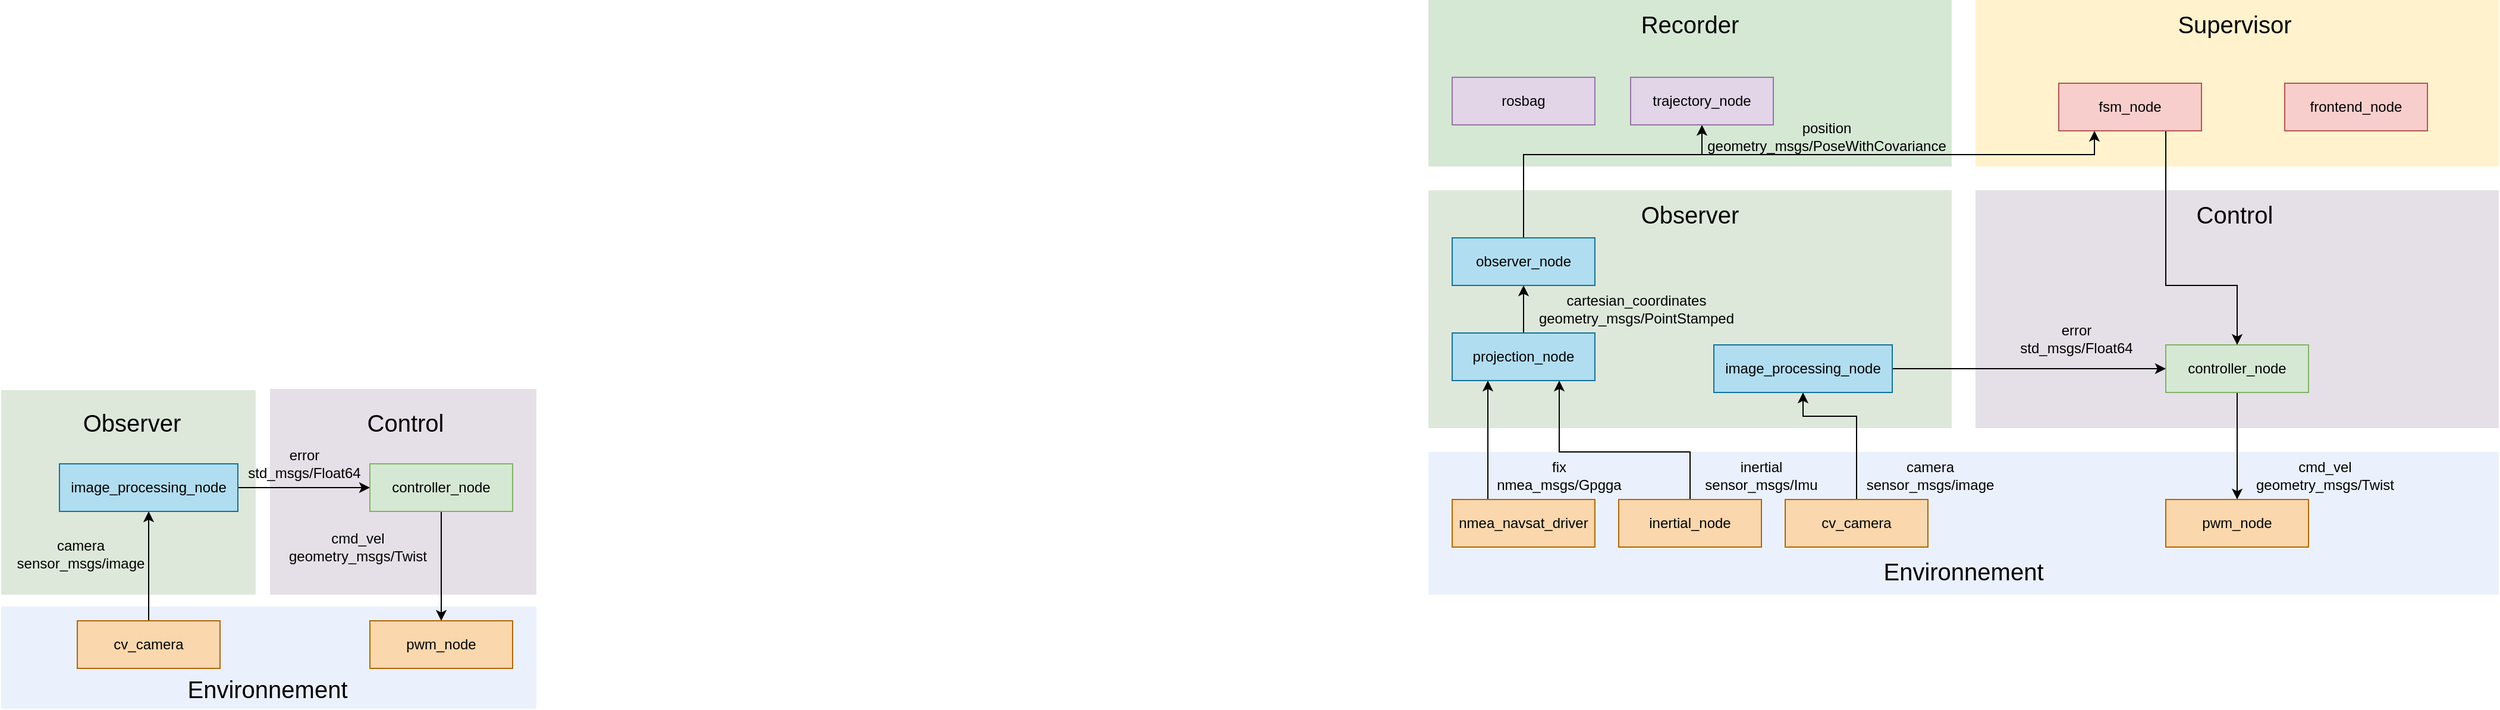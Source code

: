 <mxfile version="12.9.13" type="device"><diagram id="LOM3DD30pXZkqA77w6fu" name="Page-1"><mxGraphModel dx="1577" dy="425" grid="1" gridSize="1" guides="1" tooltips="1" connect="1" arrows="1" fold="1" page="1" pageScale="1" pageWidth="827" pageHeight="1169" math="0" shadow="0"><root><mxCell id="0"/><mxCell id="1" parent="0"/><mxCell id="7giw2BhGroPvf5CjAD9w-10" value="" style="rounded=0;whiteSpace=wrap;html=1;fillColor=#fff2cc;strokeColor=none;" parent="1" vertex="1"><mxGeometry x="1300" y="520" width="440" height="140" as="geometry"/></mxCell><mxCell id="5k8MpurmPt6ZaZ1ucksF-27" value="" style="rounded=0;whiteSpace=wrap;html=1;fillColor=#EAF1FC;strokeColor=none;gradientColor=none;" parent="1" vertex="1"><mxGeometry x="-360" y="1030" width="450" height="86" as="geometry"/></mxCell><mxCell id="5k8MpurmPt6ZaZ1ucksF-26" value="" style="rounded=0;whiteSpace=wrap;html=1;fillColor=#E5E0E7;strokeColor=none;" parent="1" vertex="1"><mxGeometry x="-134" y="847" width="224" height="173" as="geometry"/></mxCell><mxCell id="5k8MpurmPt6ZaZ1ucksF-25" value="" style="rounded=0;whiteSpace=wrap;html=1;fillColor=#DDE8DA;strokeColor=none;" parent="1" vertex="1"><mxGeometry x="-360" y="848" width="214" height="172" as="geometry"/></mxCell><mxCell id="LzHj21T4irfpq7RMiP9C-13" style="edgeStyle=orthogonalEdgeStyle;rounded=0;orthogonalLoop=1;jettySize=auto;html=1;exitX=0.5;exitY=0;exitDx=0;exitDy=0;entryX=0.75;entryY=1;entryDx=0;entryDy=0;" parent="1" source="5k8MpurmPt6ZaZ1ucksF-3" edge="1"><mxGeometry relative="1" as="geometry"><mxPoint x="-500" y="960" as="targetPoint"/></mxGeometry></mxCell><mxCell id="LzHj21T4irfpq7RMiP9C-8" style="edgeStyle=orthogonalEdgeStyle;rounded=0;orthogonalLoop=1;jettySize=auto;html=1;exitX=0.5;exitY=0;exitDx=0;exitDy=0;entryX=0.5;entryY=1;entryDx=0;entryDy=0;" parent="1" source="5k8MpurmPt6ZaZ1ucksF-7" edge="1"><mxGeometry relative="1" as="geometry"><mxPoint x="-530" y="870" as="targetPoint"/></mxGeometry></mxCell><mxCell id="LzHj21T4irfpq7RMiP9C-1" style="edgeStyle=orthogonalEdgeStyle;rounded=0;orthogonalLoop=1;jettySize=auto;html=1;exitX=0.5;exitY=1;exitDx=0;exitDy=0;" parent="1" source="5k8MpurmPt6ZaZ1ucksF-9" target="H9XTeie-ZFEMxc6dw-7I-4" edge="1"><mxGeometry relative="1" as="geometry"/></mxCell><mxCell id="5k8MpurmPt6ZaZ1ucksF-9" value="controller_node" style="rounded=0;whiteSpace=wrap;html=1;fillColor=#d5e8d4;strokeColor=#82b366;shadow=0;" parent="1" vertex="1"><mxGeometry x="-50" y="910" width="120" height="40" as="geometry"/></mxCell><mxCell id="5k8MpurmPt6ZaZ1ucksF-28" value="&lt;font style=&quot;font-size: 20px&quot;&gt;Observer&lt;/font&gt;" style="text;html=1;strokeColor=none;fillColor=none;align=center;verticalAlign=middle;whiteSpace=wrap;rounded=0;" parent="1" vertex="1"><mxGeometry x="-360" y="865" width="220" height="20" as="geometry"/></mxCell><mxCell id="5k8MpurmPt6ZaZ1ucksF-29" value="&lt;font style=&quot;font-size: 20px&quot;&gt;Control&lt;br&gt;&lt;/font&gt;" style="text;html=1;strokeColor=none;fillColor=none;align=center;verticalAlign=middle;whiteSpace=wrap;rounded=0;" parent="1" vertex="1"><mxGeometry x="-140" y="865" width="240" height="20" as="geometry"/></mxCell><mxCell id="5k8MpurmPt6ZaZ1ucksF-32" value="&lt;font style=&quot;font-size: 20px&quot;&gt;Environnement&lt;/font&gt;" style="text;html=1;strokeColor=none;fillColor=none;align=center;verticalAlign=middle;whiteSpace=wrap;rounded=0;" parent="1" vertex="1"><mxGeometry x="-361" y="1089" width="450" height="20" as="geometry"/></mxCell><mxCell id="KlhayTl_aa-EpeSyxt1m-1" value="cmd_vel&lt;br&gt;geometry_msgs/Twist" style="text;html=1;strokeColor=none;fillColor=none;align=center;verticalAlign=middle;whiteSpace=wrap;rounded=0;" parent="1" vertex="1"><mxGeometry x="-80" y="970" width="40" height="20" as="geometry"/></mxCell><mxCell id="H9XTeie-ZFEMxc6dw-7I-4" value="pwm_node" style="rounded=0;whiteSpace=wrap;html=1;fillColor=#fad7ac;strokeColor=#b46504;shadow=0;" parent="1" vertex="1"><mxGeometry x="-50" y="1042" width="120" height="40" as="geometry"/></mxCell><mxCell id="LzHj21T4irfpq7RMiP9C-3" style="edgeStyle=orthogonalEdgeStyle;rounded=0;orthogonalLoop=1;jettySize=auto;html=1;exitX=0.5;exitY=0;exitDx=0;exitDy=0;entryX=0.5;entryY=1;entryDx=0;entryDy=0;" parent="1" source="H9XTeie-ZFEMxc6dw-7I-8" target="LzHj21T4irfpq7RMiP9C-2" edge="1"><mxGeometry relative="1" as="geometry"/></mxCell><mxCell id="H9XTeie-ZFEMxc6dw-7I-8" value="cv_camera" style="rounded=0;whiteSpace=wrap;html=1;fillColor=#fad7ac;strokeColor=#b46504;shadow=0;" parent="1" vertex="1"><mxGeometry x="-296" y="1042" width="120" height="40" as="geometry"/></mxCell><mxCell id="LzHj21T4irfpq7RMiP9C-4" style="edgeStyle=orthogonalEdgeStyle;rounded=0;orthogonalLoop=1;jettySize=auto;html=1;exitX=1;exitY=0.5;exitDx=0;exitDy=0;entryX=0;entryY=0.5;entryDx=0;entryDy=0;" parent="1" source="LzHj21T4irfpq7RMiP9C-2" target="5k8MpurmPt6ZaZ1ucksF-9" edge="1"><mxGeometry relative="1" as="geometry"/></mxCell><mxCell id="LzHj21T4irfpq7RMiP9C-2" value="image_processing_node" style="rounded=0;whiteSpace=wrap;html=1;fillColor=#B1DDF0;strokeColor=#10739E;shadow=0;gradientColor=none;" parent="1" vertex="1"><mxGeometry x="-311" y="910" width="150" height="40" as="geometry"/></mxCell><mxCell id="LzHj21T4irfpq7RMiP9C-5" value="error&lt;br&gt;std_msgs/Float64" style="text;html=1;strokeColor=none;fillColor=none;align=center;verticalAlign=middle;whiteSpace=wrap;rounded=0;" parent="1" vertex="1"><mxGeometry x="-130" y="900" width="50" height="20" as="geometry"/></mxCell><mxCell id="LzHj21T4irfpq7RMiP9C-6" style="edgeStyle=orthogonalEdgeStyle;rounded=0;orthogonalLoop=1;jettySize=auto;html=1;exitX=0.5;exitY=1;exitDx=0;exitDy=0;" parent="1" source="KlhayTl_aa-EpeSyxt1m-1" target="KlhayTl_aa-EpeSyxt1m-1" edge="1"><mxGeometry relative="1" as="geometry"/></mxCell><mxCell id="LzHj21T4irfpq7RMiP9C-7" value="camera&lt;br&gt;sensor_msgs/image" style="text;html=1;strokeColor=none;fillColor=none;align=center;verticalAlign=middle;whiteSpace=wrap;rounded=0;" parent="1" vertex="1"><mxGeometry x="-361" y="976" width="136" height="20" as="geometry"/></mxCell><mxCell id="7giw2BhGroPvf5CjAD9w-11" value="" style="rounded=0;whiteSpace=wrap;html=1;fillColor=#d5e8d4;strokeColor=none;" parent="1" vertex="1"><mxGeometry x="840" y="520" width="440" height="140" as="geometry"/></mxCell><mxCell id="7giw2BhGroPvf5CjAD9w-12" value="" style="rounded=0;whiteSpace=wrap;html=1;fillColor=#EAF1FC;strokeColor=none;gradientColor=none;" parent="1" vertex="1"><mxGeometry x="840" y="900" width="900" height="120" as="geometry"/></mxCell><mxCell id="7giw2BhGroPvf5CjAD9w-13" value="" style="rounded=0;whiteSpace=wrap;html=1;fillColor=#E5E0E7;strokeColor=none;" parent="1" vertex="1"><mxGeometry x="1300" y="680" width="440" height="200" as="geometry"/></mxCell><mxCell id="7giw2BhGroPvf5CjAD9w-14" value="" style="rounded=0;whiteSpace=wrap;html=1;fillColor=#DDE8DA;strokeColor=none;" parent="1" vertex="1"><mxGeometry x="840" y="680" width="440" height="200" as="geometry"/></mxCell><mxCell id="7giw2BhGroPvf5CjAD9w-47" style="edgeStyle=orthogonalEdgeStyle;rounded=0;orthogonalLoop=1;jettySize=auto;html=1;exitX=0.5;exitY=0;exitDx=0;exitDy=0;entryX=0.75;entryY=1;entryDx=0;entryDy=0;" parent="1" source="7giw2BhGroPvf5CjAD9w-16" target="7giw2BhGroPvf5CjAD9w-20" edge="1"><mxGeometry relative="1" as="geometry"><Array as="points"><mxPoint x="1060" y="900"/><mxPoint x="950" y="900"/></Array></mxGeometry></mxCell><mxCell id="7giw2BhGroPvf5CjAD9w-16" value="inertial_node" style="rounded=0;whiteSpace=wrap;html=1;fillColor=#fad7ac;strokeColor=#b46504;shadow=0;" parent="1" vertex="1"><mxGeometry x="1000" y="940" width="120" height="40" as="geometry"/></mxCell><mxCell id="7giw2BhGroPvf5CjAD9w-49" style="edgeStyle=orthogonalEdgeStyle;rounded=0;orthogonalLoop=1;jettySize=auto;html=1;exitX=0.25;exitY=0;exitDx=0;exitDy=0;entryX=0.25;entryY=1;entryDx=0;entryDy=0;" parent="1" source="7giw2BhGroPvf5CjAD9w-18" target="7giw2BhGroPvf5CjAD9w-20" edge="1"><mxGeometry relative="1" as="geometry"/></mxCell><mxCell id="7giw2BhGroPvf5CjAD9w-18" value="nmea_navsat_driver" style="rounded=0;whiteSpace=wrap;html=1;fillColor=#fad7ac;strokeColor=#b46504;shadow=0;" parent="1" vertex="1"><mxGeometry x="860" y="940" width="120" height="40" as="geometry"/></mxCell><mxCell id="7giw2BhGroPvf5CjAD9w-19" style="edgeStyle=orthogonalEdgeStyle;rounded=0;orthogonalLoop=1;jettySize=auto;html=1;exitX=0.5;exitY=0;exitDx=0;exitDy=0;entryX=0.5;entryY=1;entryDx=0;entryDy=0;" parent="1" source="7giw2BhGroPvf5CjAD9w-20" target="7giw2BhGroPvf5CjAD9w-22" edge="1"><mxGeometry relative="1" as="geometry"/></mxCell><mxCell id="7giw2BhGroPvf5CjAD9w-20" value="projection_node" style="rounded=0;whiteSpace=wrap;html=1;fillColor=#b1ddf0;strokeColor=#10739e;shadow=0;" parent="1" vertex="1"><mxGeometry x="860" y="800" width="120" height="40" as="geometry"/></mxCell><mxCell id="7giw2BhGroPvf5CjAD9w-56" style="edgeStyle=orthogonalEdgeStyle;rounded=0;orthogonalLoop=1;jettySize=auto;html=1;exitX=0.5;exitY=0;exitDx=0;exitDy=0;entryX=0.5;entryY=1;entryDx=0;entryDy=0;" parent="1" source="7giw2BhGroPvf5CjAD9w-22" target="7giw2BhGroPvf5CjAD9w-55" edge="1"><mxGeometry relative="1" as="geometry"><Array as="points"><mxPoint x="920" y="650"/><mxPoint x="1070" y="650"/></Array></mxGeometry></mxCell><mxCell id="7giw2BhGroPvf5CjAD9w-22" value="observer_node" style="rounded=0;whiteSpace=wrap;html=1;fillColor=#b1ddf0;strokeColor=#10739e;" parent="1" vertex="1"><mxGeometry x="860" y="720" width="120" height="40" as="geometry"/></mxCell><mxCell id="7giw2BhGroPvf5CjAD9w-53" style="edgeStyle=orthogonalEdgeStyle;rounded=0;orthogonalLoop=1;jettySize=auto;html=1;" parent="1" source="7giw2BhGroPvf5CjAD9w-24" target="7giw2BhGroPvf5CjAD9w-31" edge="1"><mxGeometry relative="1" as="geometry"/></mxCell><mxCell id="7giw2BhGroPvf5CjAD9w-24" value="controller_node" style="rounded=0;whiteSpace=wrap;html=1;fillColor=#d5e8d4;strokeColor=#82b366;shadow=0;" parent="1" vertex="1"><mxGeometry x="1460" y="810" width="120" height="40" as="geometry"/></mxCell><mxCell id="7giw2BhGroPvf5CjAD9w-25" value="&lt;font style=&quot;font-size: 20px&quot;&gt;Observer&lt;/font&gt;" style="text;html=1;strokeColor=none;fillColor=none;align=center;verticalAlign=middle;whiteSpace=wrap;rounded=0;" parent="1" vertex="1"><mxGeometry x="840" y="690" width="440" height="20" as="geometry"/></mxCell><mxCell id="7giw2BhGroPvf5CjAD9w-26" value="&lt;font style=&quot;font-size: 20px&quot;&gt;Control&lt;br&gt;&lt;/font&gt;" style="text;html=1;strokeColor=none;fillColor=none;align=center;verticalAlign=middle;whiteSpace=wrap;rounded=0;" parent="1" vertex="1"><mxGeometry x="1300" y="690" width="436" height="20" as="geometry"/></mxCell><mxCell id="7giw2BhGroPvf5CjAD9w-27" value="&lt;font style=&quot;font-size: 20px&quot;&gt;Environnement&lt;/font&gt;" style="text;html=1;strokeColor=none;fillColor=none;align=center;verticalAlign=middle;whiteSpace=wrap;rounded=0;" parent="1" vertex="1"><mxGeometry x="840" y="990" width="900" height="20" as="geometry"/></mxCell><mxCell id="7giw2BhGroPvf5CjAD9w-28" value="cmd_vel&lt;br&gt;geometry_msgs/Twist" style="text;html=1;strokeColor=none;fillColor=none;align=center;verticalAlign=middle;whiteSpace=wrap;rounded=0;" parent="1" vertex="1"><mxGeometry x="1534" y="905" width="120" height="30" as="geometry"/></mxCell><mxCell id="7giw2BhGroPvf5CjAD9w-29" value="fix&lt;br&gt;nmea_msgs/Gpgga" style="text;html=1;strokeColor=none;fillColor=none;align=center;verticalAlign=middle;whiteSpace=wrap;rounded=0;" parent="1" vertex="1"><mxGeometry x="890" y="910" width="120" height="20" as="geometry"/></mxCell><mxCell id="7giw2BhGroPvf5CjAD9w-30" value="cartesian_coordinates&lt;br&gt;geometry_msgs/PointStamped" style="text;html=1;strokeColor=none;fillColor=none;align=center;verticalAlign=middle;whiteSpace=wrap;rounded=0;" parent="1" vertex="1"><mxGeometry x="925" y="770" width="180" height="20" as="geometry"/></mxCell><mxCell id="7giw2BhGroPvf5CjAD9w-31" value="pwm_node" style="rounded=0;whiteSpace=wrap;html=1;fillColor=#fad7ac;strokeColor=#b46504;shadow=0;" parent="1" vertex="1"><mxGeometry x="1460" y="940" width="120" height="40" as="geometry"/></mxCell><mxCell id="7giw2BhGroPvf5CjAD9w-50" style="edgeStyle=orthogonalEdgeStyle;rounded=0;orthogonalLoop=1;jettySize=auto;html=1;exitX=0.5;exitY=0;exitDx=0;exitDy=0;entryX=0.5;entryY=1;entryDx=0;entryDy=0;" parent="1" source="7giw2BhGroPvf5CjAD9w-33" target="7giw2BhGroPvf5CjAD9w-35" edge="1"><mxGeometry relative="1" as="geometry"><Array as="points"><mxPoint x="1200" y="870"/><mxPoint x="1155" y="870"/></Array></mxGeometry></mxCell><mxCell id="7giw2BhGroPvf5CjAD9w-33" value="cv_camera" style="rounded=0;whiteSpace=wrap;html=1;fillColor=#fad7ac;strokeColor=#b46504;shadow=0;" parent="1" vertex="1"><mxGeometry x="1140" y="940" width="120" height="40" as="geometry"/></mxCell><mxCell id="7giw2BhGroPvf5CjAD9w-54" style="edgeStyle=orthogonalEdgeStyle;rounded=0;orthogonalLoop=1;jettySize=auto;html=1;exitX=1;exitY=0.5;exitDx=0;exitDy=0;" parent="1" source="7giw2BhGroPvf5CjAD9w-35" target="7giw2BhGroPvf5CjAD9w-24" edge="1"><mxGeometry relative="1" as="geometry"><Array as="points"><mxPoint x="1410" y="830"/><mxPoint x="1410" y="830"/></Array></mxGeometry></mxCell><mxCell id="7giw2BhGroPvf5CjAD9w-35" value="image_processing_node" style="rounded=0;whiteSpace=wrap;html=1;fillColor=#B1DDF0;strokeColor=#10739E;shadow=0;gradientColor=none;" parent="1" vertex="1"><mxGeometry x="1080" y="810" width="150" height="40" as="geometry"/></mxCell><mxCell id="7giw2BhGroPvf5CjAD9w-36" value="error&lt;br&gt;std_msgs/Float64" style="text;html=1;strokeColor=none;fillColor=none;align=center;verticalAlign=middle;whiteSpace=wrap;rounded=0;" parent="1" vertex="1"><mxGeometry x="1330" y="790" width="110" height="30" as="geometry"/></mxCell><mxCell id="7giw2BhGroPvf5CjAD9w-37" style="edgeStyle=orthogonalEdgeStyle;rounded=0;orthogonalLoop=1;jettySize=auto;html=1;exitX=0.5;exitY=1;exitDx=0;exitDy=0;" parent="1" source="7giw2BhGroPvf5CjAD9w-28" target="7giw2BhGroPvf5CjAD9w-28" edge="1"><mxGeometry relative="1" as="geometry"/></mxCell><mxCell id="7giw2BhGroPvf5CjAD9w-38" value="camera&lt;br&gt;sensor_msgs/image" style="text;html=1;strokeColor=none;fillColor=none;align=center;verticalAlign=middle;whiteSpace=wrap;rounded=0;" parent="1" vertex="1"><mxGeometry x="1210" y="900" width="104" height="40" as="geometry"/></mxCell><mxCell id="7giw2BhGroPvf5CjAD9w-39" value="inertial&lt;br&gt;sensor_msgs/Imu" style="text;html=1;strokeColor=none;fillColor=none;align=center;verticalAlign=middle;whiteSpace=wrap;rounded=0;" parent="1" vertex="1"><mxGeometry x="1070" y="905" width="100" height="30" as="geometry"/></mxCell><mxCell id="7giw2BhGroPvf5CjAD9w-61" style="edgeStyle=orthogonalEdgeStyle;rounded=0;orthogonalLoop=1;jettySize=auto;html=1;exitX=0.25;exitY=1;exitDx=0;exitDy=0;startArrow=classic;startFill=1;endArrow=none;endFill=0;" parent="1" source="7giw2BhGroPvf5CjAD9w-42" edge="1"><mxGeometry relative="1" as="geometry"><mxPoint x="1070" y="650" as="targetPoint"/><Array as="points"><mxPoint x="1400" y="650"/></Array></mxGeometry></mxCell><mxCell id="7giw2BhGroPvf5CjAD9w-62" style="edgeStyle=orthogonalEdgeStyle;rounded=0;orthogonalLoop=1;jettySize=auto;html=1;exitX=0.75;exitY=1;exitDx=0;exitDy=0;entryX=0.5;entryY=0;entryDx=0;entryDy=0;startArrow=none;startFill=0;endArrow=classic;endFill=1;" parent="1" source="7giw2BhGroPvf5CjAD9w-42" target="7giw2BhGroPvf5CjAD9w-24" edge="1"><mxGeometry relative="1" as="geometry"><Array as="points"><mxPoint x="1460" y="760"/><mxPoint x="1520" y="760"/></Array></mxGeometry></mxCell><mxCell id="7giw2BhGroPvf5CjAD9w-42" value="fsm_node" style="rounded=0;whiteSpace=wrap;html=1;fillColor=#f8cecc;strokeColor=#b85450;shadow=0;" parent="1" vertex="1"><mxGeometry x="1370" y="590" width="120" height="40" as="geometry"/></mxCell><mxCell id="7giw2BhGroPvf5CjAD9w-43" value="&lt;font style=&quot;font-size: 20px&quot;&gt;Recorder&lt;br&gt;&lt;/font&gt;" style="text;html=1;strokeColor=none;fillColor=none;align=center;verticalAlign=middle;whiteSpace=wrap;rounded=0;" parent="1" vertex="1"><mxGeometry x="840" y="530" width="440" height="20" as="geometry"/></mxCell><mxCell id="7giw2BhGroPvf5CjAD9w-44" value="rosbag" style="rounded=0;whiteSpace=wrap;html=1;fillColor=#e1d5e7;strokeColor=#9673a6;" parent="1" vertex="1"><mxGeometry x="860" y="585" width="120" height="40" as="geometry"/></mxCell><mxCell id="7giw2BhGroPvf5CjAD9w-45" value="frontend_node" style="rounded=0;whiteSpace=wrap;html=1;fillColor=#f8cecc;strokeColor=#b85450;shadow=0;" parent="1" vertex="1"><mxGeometry x="1560" y="590" width="120" height="40" as="geometry"/></mxCell><mxCell id="7giw2BhGroPvf5CjAD9w-55" value="trajectory_node" style="rounded=0;whiteSpace=wrap;html=1;fillColor=#e1d5e7;strokeColor=#9673a6;" parent="1" vertex="1"><mxGeometry x="1010" y="585" width="120" height="40" as="geometry"/></mxCell><mxCell id="7giw2BhGroPvf5CjAD9w-57" value="position&lt;br&gt;geometry_msgs/PoseWithCovariance" style="text;html=1;strokeColor=none;fillColor=none;align=center;verticalAlign=middle;whiteSpace=wrap;rounded=0;" parent="1" vertex="1"><mxGeometry x="1080" y="620" width="190" height="30" as="geometry"/></mxCell><mxCell id="7giw2BhGroPvf5CjAD9w-63" value="&lt;font style=&quot;font-size: 20px&quot;&gt;Supervisor&lt;br&gt;&lt;/font&gt;" style="text;html=1;strokeColor=none;fillColor=none;align=center;verticalAlign=middle;whiteSpace=wrap;rounded=0;" parent="1" vertex="1"><mxGeometry x="1300" y="530" width="436" height="20" as="geometry"/></mxCell></root></mxGraphModel></diagram></mxfile>